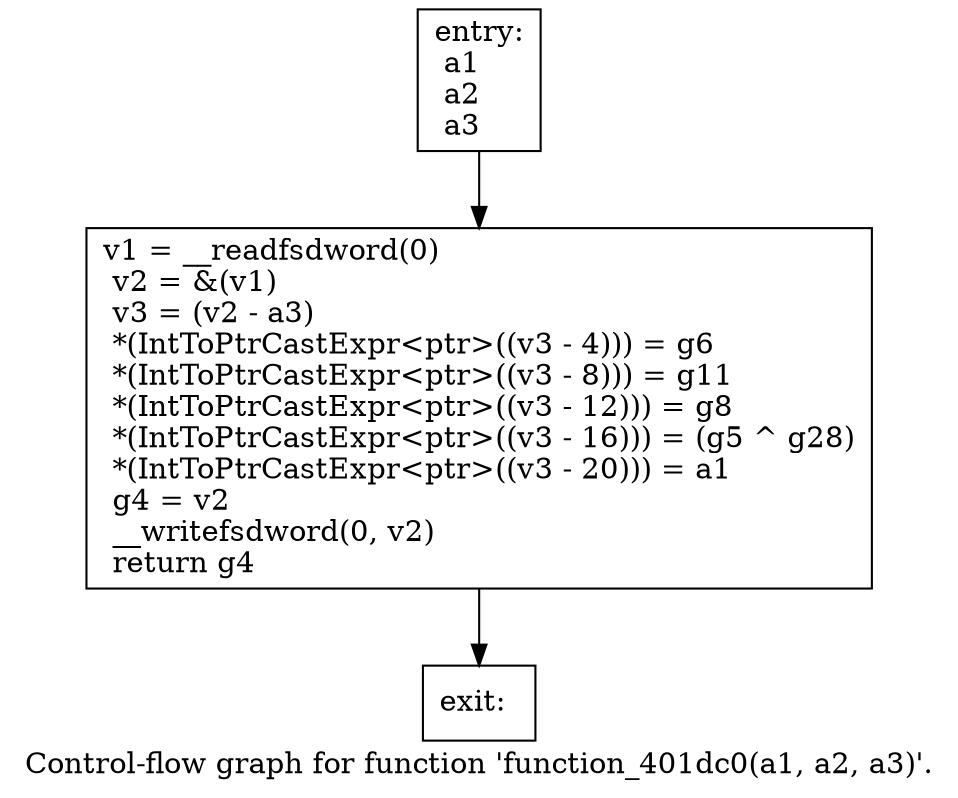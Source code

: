 digraph "Control-flow graph for function 'function_401dc0(a1, a2, a3)'." {
  label="Control-flow graph for function 'function_401dc0(a1, a2, a3)'.";
  node [shape=record];

  Node000001D420ACB430 [label="{entry:\l  a1\l  a2\l  a3\l}"];
  Node000001D420ACB430 -> Node000001D420ACC7E0;
  Node000001D420ACC7E0 [label="{  v1 = __readfsdword(0)\l  v2 = &(v1)\l  v3 = (v2 - a3)\l  *(IntToPtrCastExpr\<ptr\>((v3 - 4))) = g6\l  *(IntToPtrCastExpr\<ptr\>((v3 - 8))) = g11\l  *(IntToPtrCastExpr\<ptr\>((v3 - 12))) = g8\l  *(IntToPtrCastExpr\<ptr\>((v3 - 16))) = (g5 ^ g28)\l  *(IntToPtrCastExpr\<ptr\>((v3 - 20))) = a1\l  g4 = v2\l  __writefsdword(0, v2)\l  return g4\l}"];
  Node000001D420ACC7E0 -> Node000001D420ACB7B0;
  Node000001D420ACB7B0 [label="{exit:\l}"];

}
